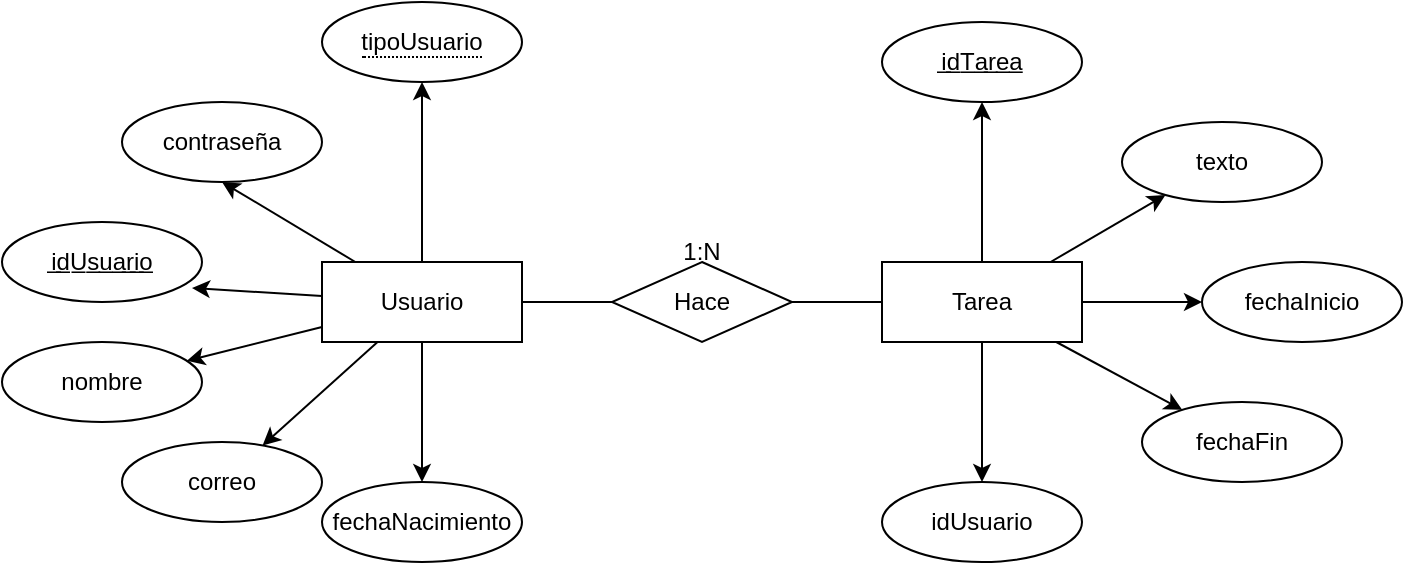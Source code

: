<mxfile version="20.8.16" type="device"><diagram id="R2lEEEUBdFMjLlhIrx00" name="Page-1"><mxGraphModel dx="778" dy="772" grid="1" gridSize="10" guides="1" tooltips="1" connect="1" arrows="1" fold="1" page="1" pageScale="1" pageWidth="850" pageHeight="1100" math="0" shadow="0" extFonts="Permanent Marker^https://fonts.googleapis.com/css?family=Permanent+Marker"><root><mxCell id="0"/><mxCell id="1" parent="0"/><mxCell id="sSqRqZrGlnCtbE7aDFN0-6" value="i̲d̲U̲s̲u̲a̲r̲i̲o̲" style="ellipse;whiteSpace=wrap;html=1;align=center;strokeColor=default;" parent="1" vertex="1"><mxGeometry x="30" y="280" width="100" height="40" as="geometry"/></mxCell><mxCell id="2_IVmKytA3kKZ93GLzmO-3" style="edgeStyle=orthogonalEdgeStyle;rounded=0;orthogonalLoop=1;jettySize=auto;html=1;entryX=0.5;entryY=1;entryDx=0;entryDy=0;" edge="1" parent="1" source="sSqRqZrGlnCtbE7aDFN0-7" target="2_IVmKytA3kKZ93GLzmO-1"><mxGeometry relative="1" as="geometry"/></mxCell><mxCell id="sSqRqZrGlnCtbE7aDFN0-7" value="Usuario" style="whiteSpace=wrap;html=1;align=center;" parent="1" vertex="1"><mxGeometry x="190" y="300" width="100" height="40" as="geometry"/></mxCell><mxCell id="sSqRqZrGlnCtbE7aDFN0-8" value="Tarea" style="whiteSpace=wrap;html=1;align=center;" parent="1" vertex="1"><mxGeometry x="470" y="300" width="100" height="40" as="geometry"/></mxCell><mxCell id="sSqRqZrGlnCtbE7aDFN0-10" value="i̲d̲T̲a̲r̲e̲a̲" style="ellipse;align=center;whiteSpace=wrap;verticalAlign=middle;" parent="1" vertex="1"><mxGeometry x="470" y="180" width="100" height="40" as="geometry"/></mxCell><mxCell id="sSqRqZrGlnCtbE7aDFN0-11" value="texto" style="ellipse;whiteSpace=wrap;align=center;" parent="1" vertex="1"><mxGeometry x="590" y="230" width="100" height="40" as="geometry"/></mxCell><mxCell id="sSqRqZrGlnCtbE7aDFN0-12" value="fechaInicio" style="ellipse;whiteSpace=wrap;align=center;" parent="1" vertex="1"><mxGeometry x="630" y="300" width="100" height="40" as="geometry"/></mxCell><mxCell id="sSqRqZrGlnCtbE7aDFN0-13" value="fechaFin" style="ellipse;whiteSpace=wrap;align=center;" parent="1" vertex="1"><mxGeometry x="600" y="370" width="100" height="40" as="geometry"/></mxCell><mxCell id="sSqRqZrGlnCtbE7aDFN0-14" value="contraseña" style="ellipse;whiteSpace=wrap;html=1;align=center;" parent="1" vertex="1"><mxGeometry x="90" y="220" width="100" height="40" as="geometry"/></mxCell><mxCell id="sSqRqZrGlnCtbE7aDFN0-15" value="nombre" style="ellipse;whiteSpace=wrap;align=center;" parent="1" vertex="1"><mxGeometry x="30" y="340" width="100" height="40" as="geometry"/></mxCell><mxCell id="sSqRqZrGlnCtbE7aDFN0-16" value="correo" style="ellipse;whiteSpace=wrap;align=center;" parent="1" vertex="1"><mxGeometry x="90" y="390" width="100" height="40" as="geometry"/></mxCell><mxCell id="sSqRqZrGlnCtbE7aDFN0-17" value="fechaNacimiento" style="ellipse;whiteSpace=wrap;html=1;align=center;" parent="1" vertex="1"><mxGeometry x="190" y="410" width="100" height="40" as="geometry"/></mxCell><mxCell id="sSqRqZrGlnCtbE7aDFN0-18" value="idUsuario" style="ellipse;whiteSpace=wrap;align=center;" parent="1" vertex="1"><mxGeometry x="470" y="410" width="100" height="40" as="geometry"/></mxCell><mxCell id="sSqRqZrGlnCtbE7aDFN0-19" value="" style="endArrow=classic;html=1;rounded=0;entryX=0.5;entryY=1;entryDx=0;entryDy=0;" parent="1" source="sSqRqZrGlnCtbE7aDFN0-7" target="sSqRqZrGlnCtbE7aDFN0-14" edge="1"><mxGeometry width="50" height="50" relative="1" as="geometry"><mxPoint x="380" y="430" as="sourcePoint"/><mxPoint x="430" y="380" as="targetPoint"/></mxGeometry></mxCell><mxCell id="sSqRqZrGlnCtbE7aDFN0-20" value="" style="endArrow=classic;html=1;rounded=0;entryX=0.95;entryY=0.825;entryDx=0;entryDy=0;entryPerimeter=0;" parent="1" source="sSqRqZrGlnCtbE7aDFN0-7" target="sSqRqZrGlnCtbE7aDFN0-6" edge="1"><mxGeometry width="50" height="50" relative="1" as="geometry"><mxPoint x="380" y="430" as="sourcePoint"/><mxPoint x="430" y="380" as="targetPoint"/></mxGeometry></mxCell><mxCell id="sSqRqZrGlnCtbE7aDFN0-21" value="" style="endArrow=classic;html=1;rounded=0;" parent="1" source="sSqRqZrGlnCtbE7aDFN0-7" target="sSqRqZrGlnCtbE7aDFN0-15" edge="1"><mxGeometry width="50" height="50" relative="1" as="geometry"><mxPoint x="380" y="430" as="sourcePoint"/><mxPoint x="430" y="380" as="targetPoint"/></mxGeometry></mxCell><mxCell id="sSqRqZrGlnCtbE7aDFN0-22" value="" style="endArrow=classic;html=1;rounded=0;" parent="1" source="sSqRqZrGlnCtbE7aDFN0-7" target="sSqRqZrGlnCtbE7aDFN0-16" edge="1"><mxGeometry width="50" height="50" relative="1" as="geometry"><mxPoint x="380" y="430" as="sourcePoint"/><mxPoint x="430" y="380" as="targetPoint"/></mxGeometry></mxCell><mxCell id="sSqRqZrGlnCtbE7aDFN0-23" value="" style="endArrow=classic;html=1;rounded=0;" parent="1" source="sSqRqZrGlnCtbE7aDFN0-7" target="sSqRqZrGlnCtbE7aDFN0-17" edge="1"><mxGeometry width="50" height="50" relative="1" as="geometry"><mxPoint x="380" y="430" as="sourcePoint"/><mxPoint x="430" y="380" as="targetPoint"/></mxGeometry></mxCell><mxCell id="sSqRqZrGlnCtbE7aDFN0-24" value="" style="endArrow=classic;html=1;rounded=0;" parent="1" source="sSqRqZrGlnCtbE7aDFN0-8" target="sSqRqZrGlnCtbE7aDFN0-10" edge="1"><mxGeometry width="50" height="50" relative="1" as="geometry"><mxPoint x="380" y="430" as="sourcePoint"/><mxPoint x="430" y="380" as="targetPoint"/></mxGeometry></mxCell><mxCell id="sSqRqZrGlnCtbE7aDFN0-25" value="" style="endArrow=classic;html=1;rounded=0;" parent="1" source="sSqRqZrGlnCtbE7aDFN0-8" target="sSqRqZrGlnCtbE7aDFN0-18" edge="1"><mxGeometry width="50" height="50" relative="1" as="geometry"><mxPoint x="380" y="430" as="sourcePoint"/><mxPoint x="430" y="380" as="targetPoint"/></mxGeometry></mxCell><mxCell id="sSqRqZrGlnCtbE7aDFN0-26" value="" style="endArrow=classic;html=1;rounded=0;" parent="1" source="sSqRqZrGlnCtbE7aDFN0-8" target="sSqRqZrGlnCtbE7aDFN0-12" edge="1"><mxGeometry width="50" height="50" relative="1" as="geometry"><mxPoint x="380" y="430" as="sourcePoint"/><mxPoint x="430" y="380" as="targetPoint"/></mxGeometry></mxCell><mxCell id="sSqRqZrGlnCtbE7aDFN0-27" value="" style="endArrow=classic;html=1;rounded=0;" parent="1" source="sSqRqZrGlnCtbE7aDFN0-8" target="sSqRqZrGlnCtbE7aDFN0-13" edge="1"><mxGeometry width="50" height="50" relative="1" as="geometry"><mxPoint x="380" y="430" as="sourcePoint"/><mxPoint x="430" y="380" as="targetPoint"/></mxGeometry></mxCell><mxCell id="sSqRqZrGlnCtbE7aDFN0-28" value="" style="endArrow=classic;html=1;rounded=0;" parent="1" source="sSqRqZrGlnCtbE7aDFN0-8" target="sSqRqZrGlnCtbE7aDFN0-11" edge="1"><mxGeometry width="50" height="50" relative="1" as="geometry"><mxPoint x="380" y="430" as="sourcePoint"/><mxPoint x="430" y="380" as="targetPoint"/></mxGeometry></mxCell><mxCell id="sSqRqZrGlnCtbE7aDFN0-29" value="" style="endArrow=none;html=1;rounded=0;startArrow=none;" parent="1" source="sSqRqZrGlnCtbE7aDFN0-30" target="sSqRqZrGlnCtbE7aDFN0-8" edge="1"><mxGeometry width="50" height="50" relative="1" as="geometry"><mxPoint x="380" y="430" as="sourcePoint"/><mxPoint x="430" y="380" as="targetPoint"/></mxGeometry></mxCell><mxCell id="sSqRqZrGlnCtbE7aDFN0-31" value="" style="endArrow=none;html=1;rounded=0;" parent="1" source="sSqRqZrGlnCtbE7aDFN0-7" target="sSqRqZrGlnCtbE7aDFN0-30" edge="1"><mxGeometry width="50" height="50" relative="1" as="geometry"><mxPoint x="290" y="320" as="sourcePoint"/><mxPoint x="470" y="320" as="targetPoint"/></mxGeometry></mxCell><mxCell id="sSqRqZrGlnCtbE7aDFN0-30" value="Hace" style="shape=rhombus;perimeter=rhombusPerimeter;whiteSpace=wrap;html=1;align=center;strokeColor=default;" parent="1" vertex="1"><mxGeometry x="335" y="300" width="90" height="40" as="geometry"/></mxCell><mxCell id="sSqRqZrGlnCtbE7aDFN0-32" value="1:N" style="text;html=1;strokeColor=none;fillColor=none;align=center;verticalAlign=middle;whiteSpace=wrap;rounded=0;" parent="1" vertex="1"><mxGeometry x="350" y="280" width="60" height="30" as="geometry"/></mxCell><mxCell id="2_IVmKytA3kKZ93GLzmO-1" value="&lt;span style=&quot;border-bottom: 1px dotted&quot;&gt;tipoUsuario&lt;/span&gt;" style="ellipse;whiteSpace=wrap;html=1;align=center;" vertex="1" parent="1"><mxGeometry x="190" y="170" width="100" height="40" as="geometry"/></mxCell></root></mxGraphModel></diagram></mxfile>